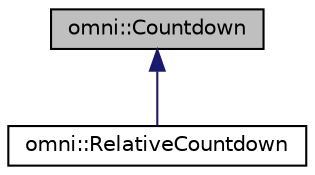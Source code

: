 digraph "omni::Countdown"
{
  edge [fontname="Helvetica",fontsize="10",labelfontname="Helvetica",labelfontsize="10"];
  node [fontname="Helvetica",fontsize="10",shape=record];
  Node0 [label="omni::Countdown",height=0.2,width=0.4,color="black", fillcolor="grey75", style="filled", fontcolor="black"];
  Node0 -> Node1 [dir="back",color="midnightblue",fontsize="10",style="solid",fontname="Helvetica"];
  Node1 [label="omni::RelativeCountdown",height=0.2,width=0.4,color="black", fillcolor="white", style="filled",URL="$classomni_1_1RelativeCountdown.html"];
}
